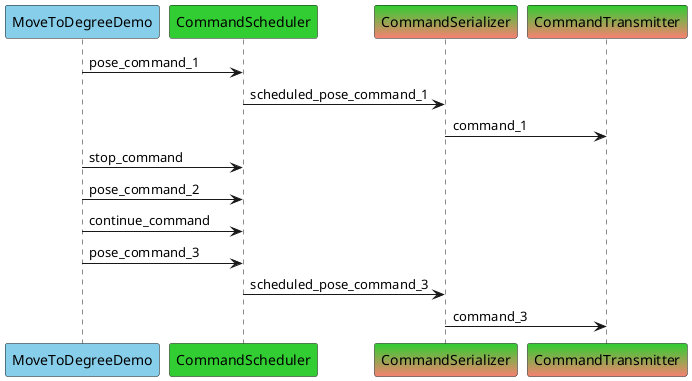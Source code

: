 @startuml

'No activation/deactivation boxes because components are concurent and are continuously running. Also when no call is made.

participant MoveToDegreeDemo #SkyBlue
participant CommandScheduler #LimeGreen
participant CommandSerializer #LimeGreen-Salmon
participant CommandTransmitter #LimeGreen-Salmon

MoveToDegreeDemo -> CommandScheduler:pose_command_1
CommandScheduler -> CommandSerializer:scheduled_pose_command_1
CommandSerializer -> CommandTransmitter:command_1
MoveToDegreeDemo -> CommandScheduler:stop_command
MoveToDegreeDemo -> CommandScheduler:pose_command_2
MoveToDegreeDemo -> CommandScheduler:continue_command
MoveToDegreeDemo -> CommandScheduler:pose_command_3
CommandScheduler -> CommandSerializer:scheduled_pose_command_3
CommandSerializer -> CommandTransmitter:command_3

@enduml
